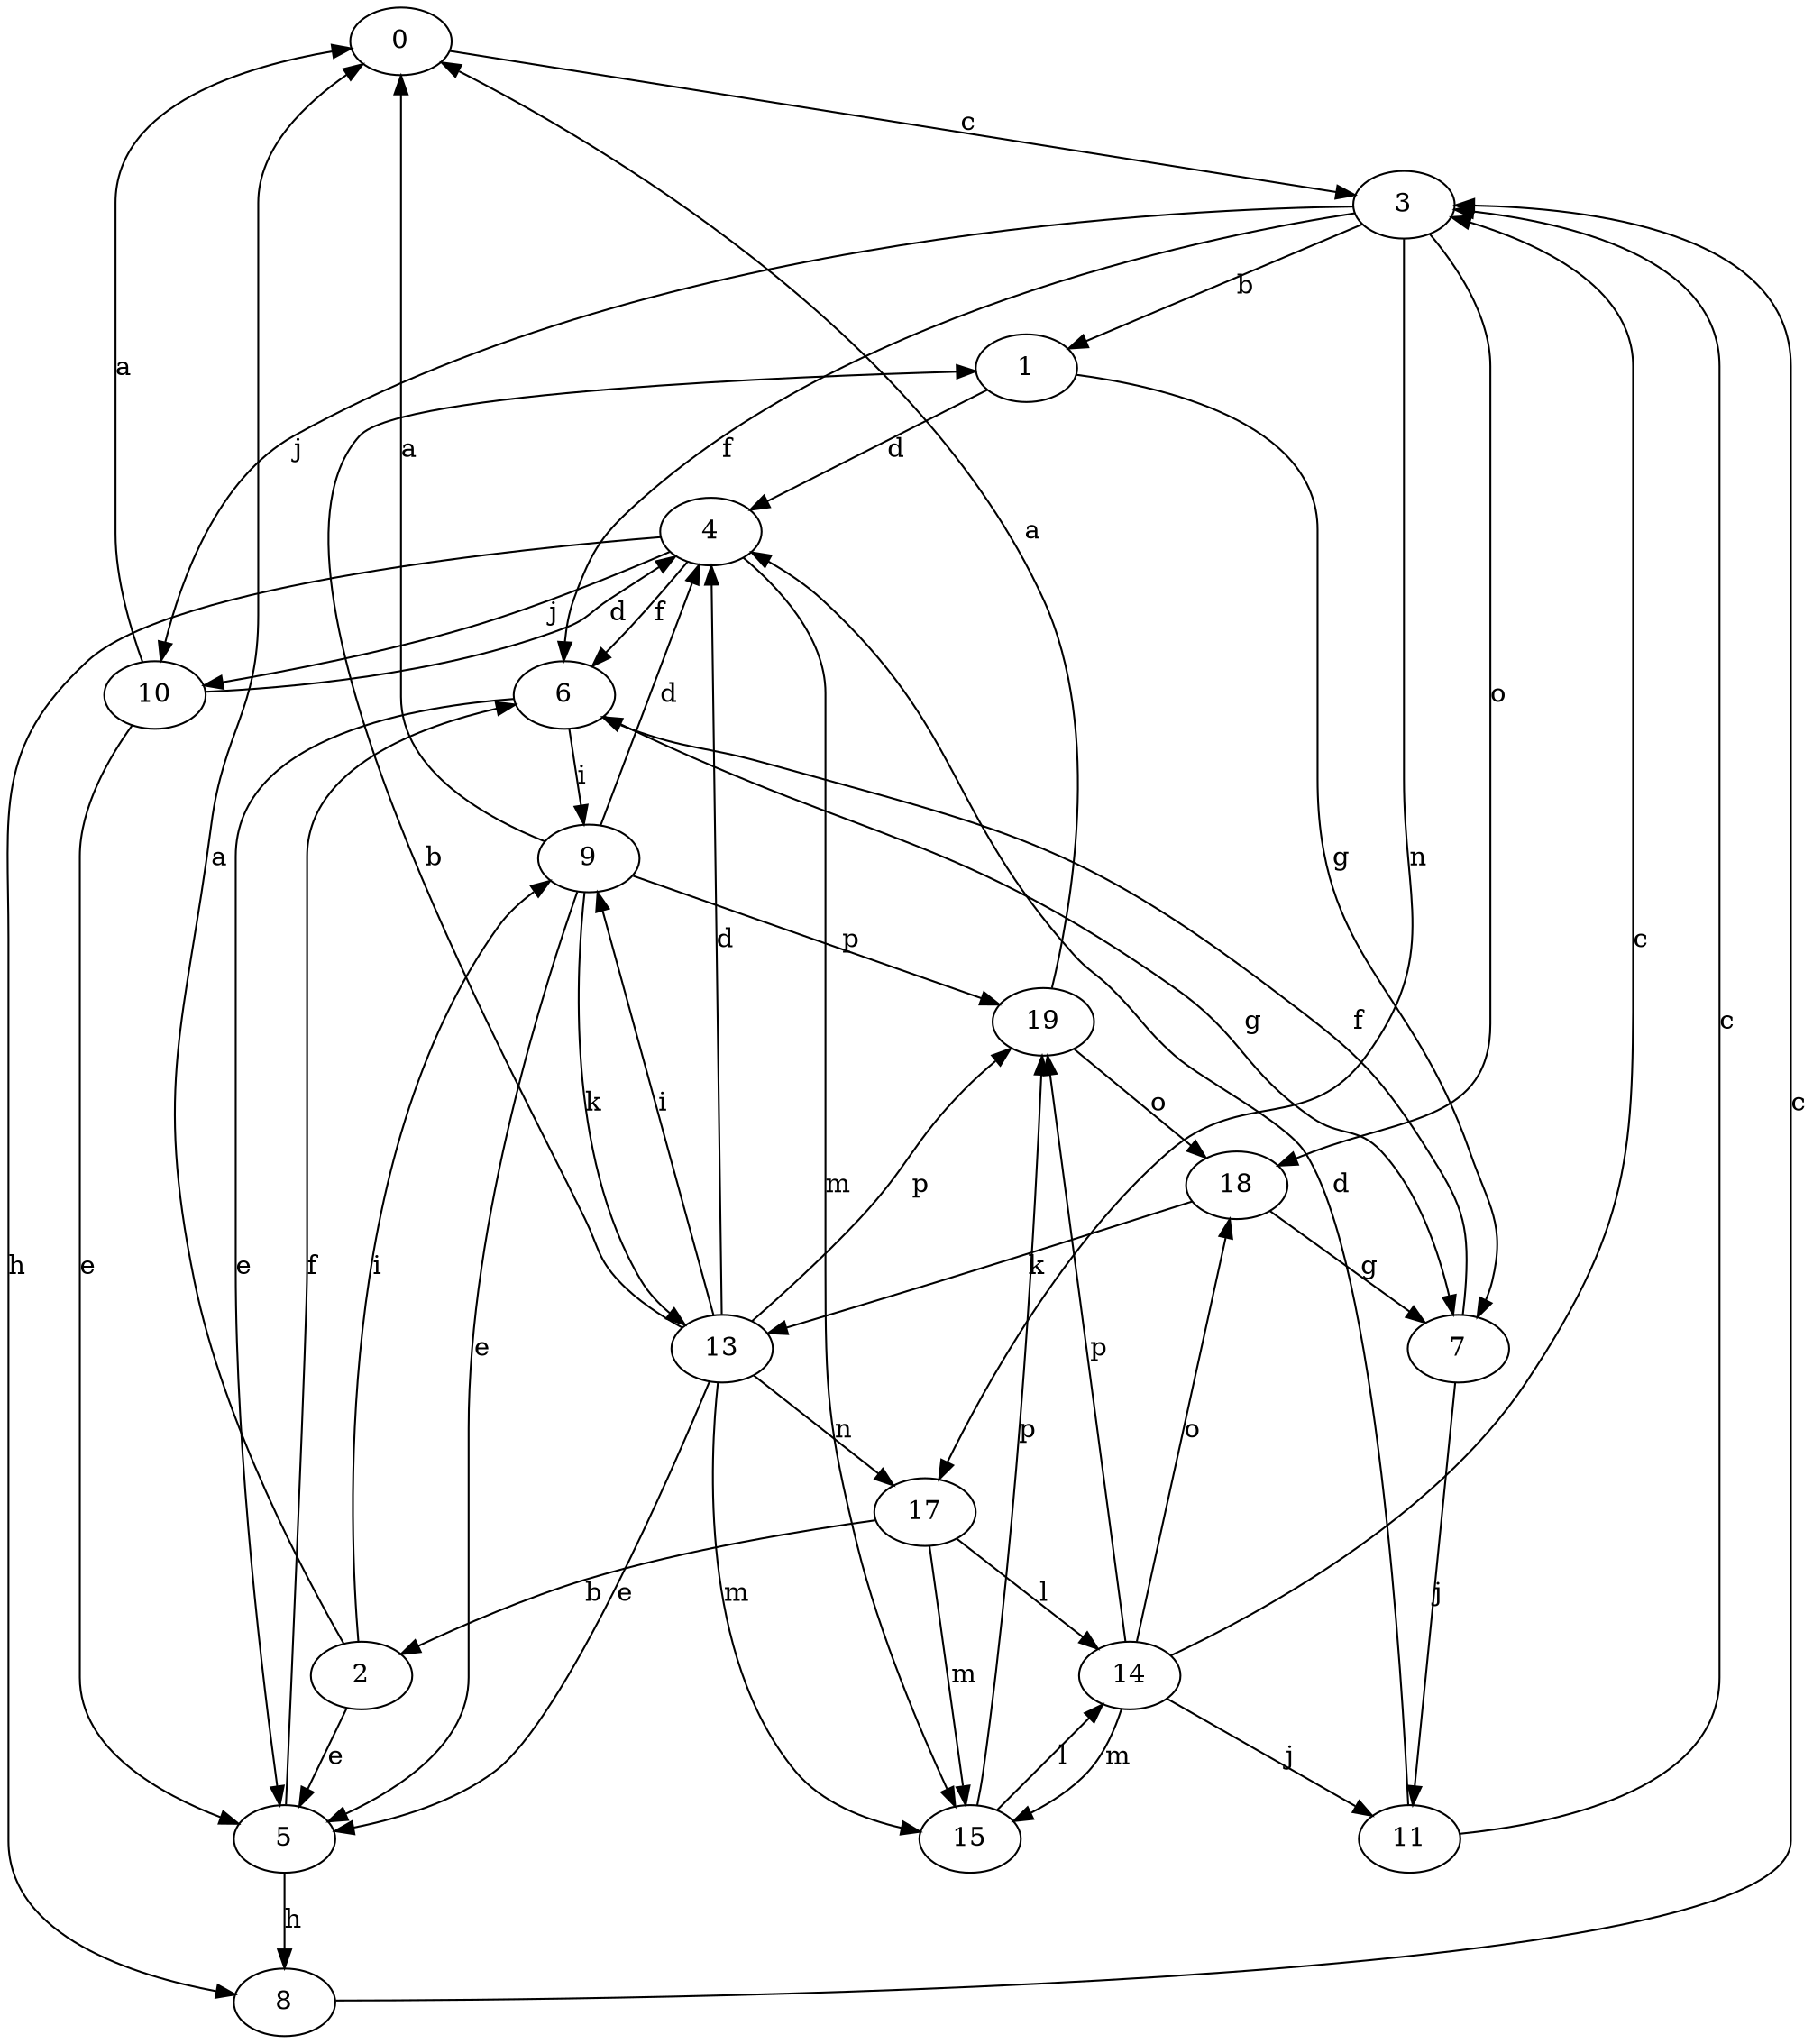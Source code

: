 strict digraph  {
0;
1;
2;
3;
4;
5;
6;
7;
8;
9;
10;
11;
13;
14;
15;
17;
18;
19;
0 -> 3  [label=c];
1 -> 4  [label=d];
1 -> 7  [label=g];
2 -> 0  [label=a];
2 -> 5  [label=e];
2 -> 9  [label=i];
3 -> 1  [label=b];
3 -> 6  [label=f];
3 -> 10  [label=j];
3 -> 17  [label=n];
3 -> 18  [label=o];
4 -> 6  [label=f];
4 -> 8  [label=h];
4 -> 10  [label=j];
4 -> 15  [label=m];
5 -> 6  [label=f];
5 -> 8  [label=h];
6 -> 5  [label=e];
6 -> 7  [label=g];
6 -> 9  [label=i];
7 -> 6  [label=f];
7 -> 11  [label=j];
8 -> 3  [label=c];
9 -> 0  [label=a];
9 -> 4  [label=d];
9 -> 5  [label=e];
9 -> 13  [label=k];
9 -> 19  [label=p];
10 -> 0  [label=a];
10 -> 4  [label=d];
10 -> 5  [label=e];
11 -> 3  [label=c];
11 -> 4  [label=d];
13 -> 1  [label=b];
13 -> 4  [label=d];
13 -> 5  [label=e];
13 -> 9  [label=i];
13 -> 15  [label=m];
13 -> 17  [label=n];
13 -> 19  [label=p];
14 -> 3  [label=c];
14 -> 11  [label=j];
14 -> 15  [label=m];
14 -> 18  [label=o];
14 -> 19  [label=p];
15 -> 14  [label=l];
15 -> 19  [label=p];
17 -> 2  [label=b];
17 -> 14  [label=l];
17 -> 15  [label=m];
18 -> 7  [label=g];
18 -> 13  [label=k];
19 -> 0  [label=a];
19 -> 18  [label=o];
}
